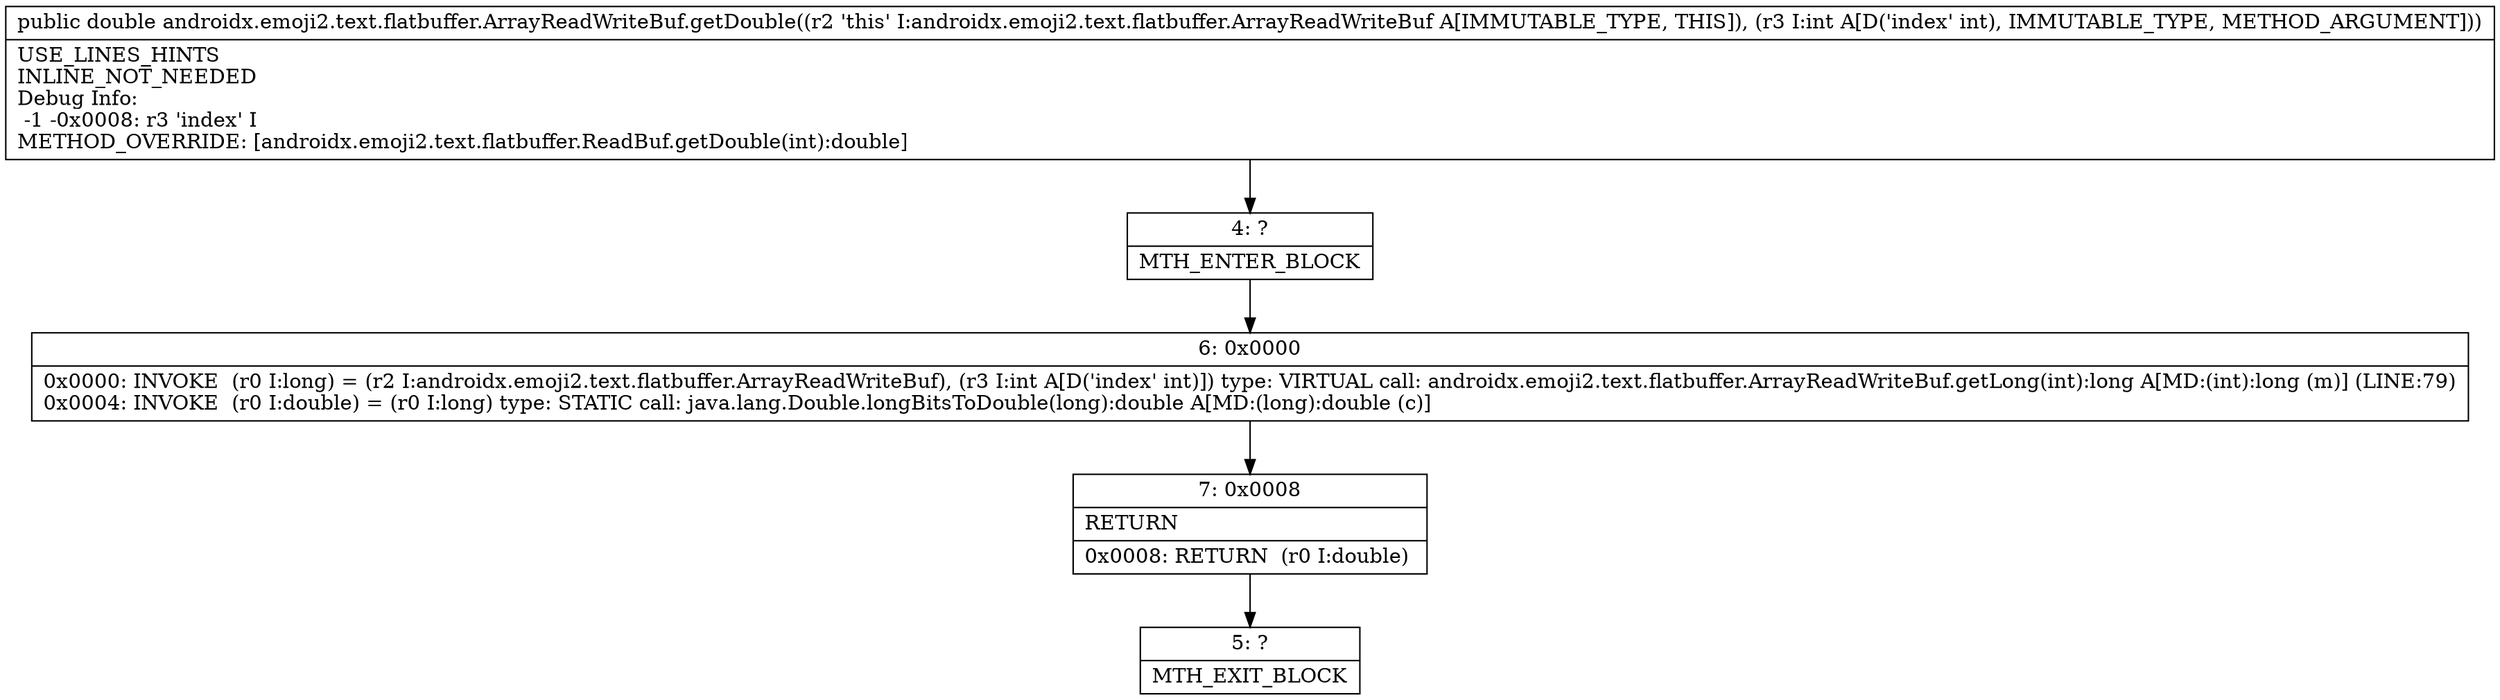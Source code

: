 digraph "CFG forandroidx.emoji2.text.flatbuffer.ArrayReadWriteBuf.getDouble(I)D" {
Node_4 [shape=record,label="{4\:\ ?|MTH_ENTER_BLOCK\l}"];
Node_6 [shape=record,label="{6\:\ 0x0000|0x0000: INVOKE  (r0 I:long) = (r2 I:androidx.emoji2.text.flatbuffer.ArrayReadWriteBuf), (r3 I:int A[D('index' int)]) type: VIRTUAL call: androidx.emoji2.text.flatbuffer.ArrayReadWriteBuf.getLong(int):long A[MD:(int):long (m)] (LINE:79)\l0x0004: INVOKE  (r0 I:double) = (r0 I:long) type: STATIC call: java.lang.Double.longBitsToDouble(long):double A[MD:(long):double (c)]\l}"];
Node_7 [shape=record,label="{7\:\ 0x0008|RETURN\l|0x0008: RETURN  (r0 I:double) \l}"];
Node_5 [shape=record,label="{5\:\ ?|MTH_EXIT_BLOCK\l}"];
MethodNode[shape=record,label="{public double androidx.emoji2.text.flatbuffer.ArrayReadWriteBuf.getDouble((r2 'this' I:androidx.emoji2.text.flatbuffer.ArrayReadWriteBuf A[IMMUTABLE_TYPE, THIS]), (r3 I:int A[D('index' int), IMMUTABLE_TYPE, METHOD_ARGUMENT]))  | USE_LINES_HINTS\lINLINE_NOT_NEEDED\lDebug Info:\l  \-1 \-0x0008: r3 'index' I\lMETHOD_OVERRIDE: [androidx.emoji2.text.flatbuffer.ReadBuf.getDouble(int):double]\l}"];
MethodNode -> Node_4;Node_4 -> Node_6;
Node_6 -> Node_7;
Node_7 -> Node_5;
}

